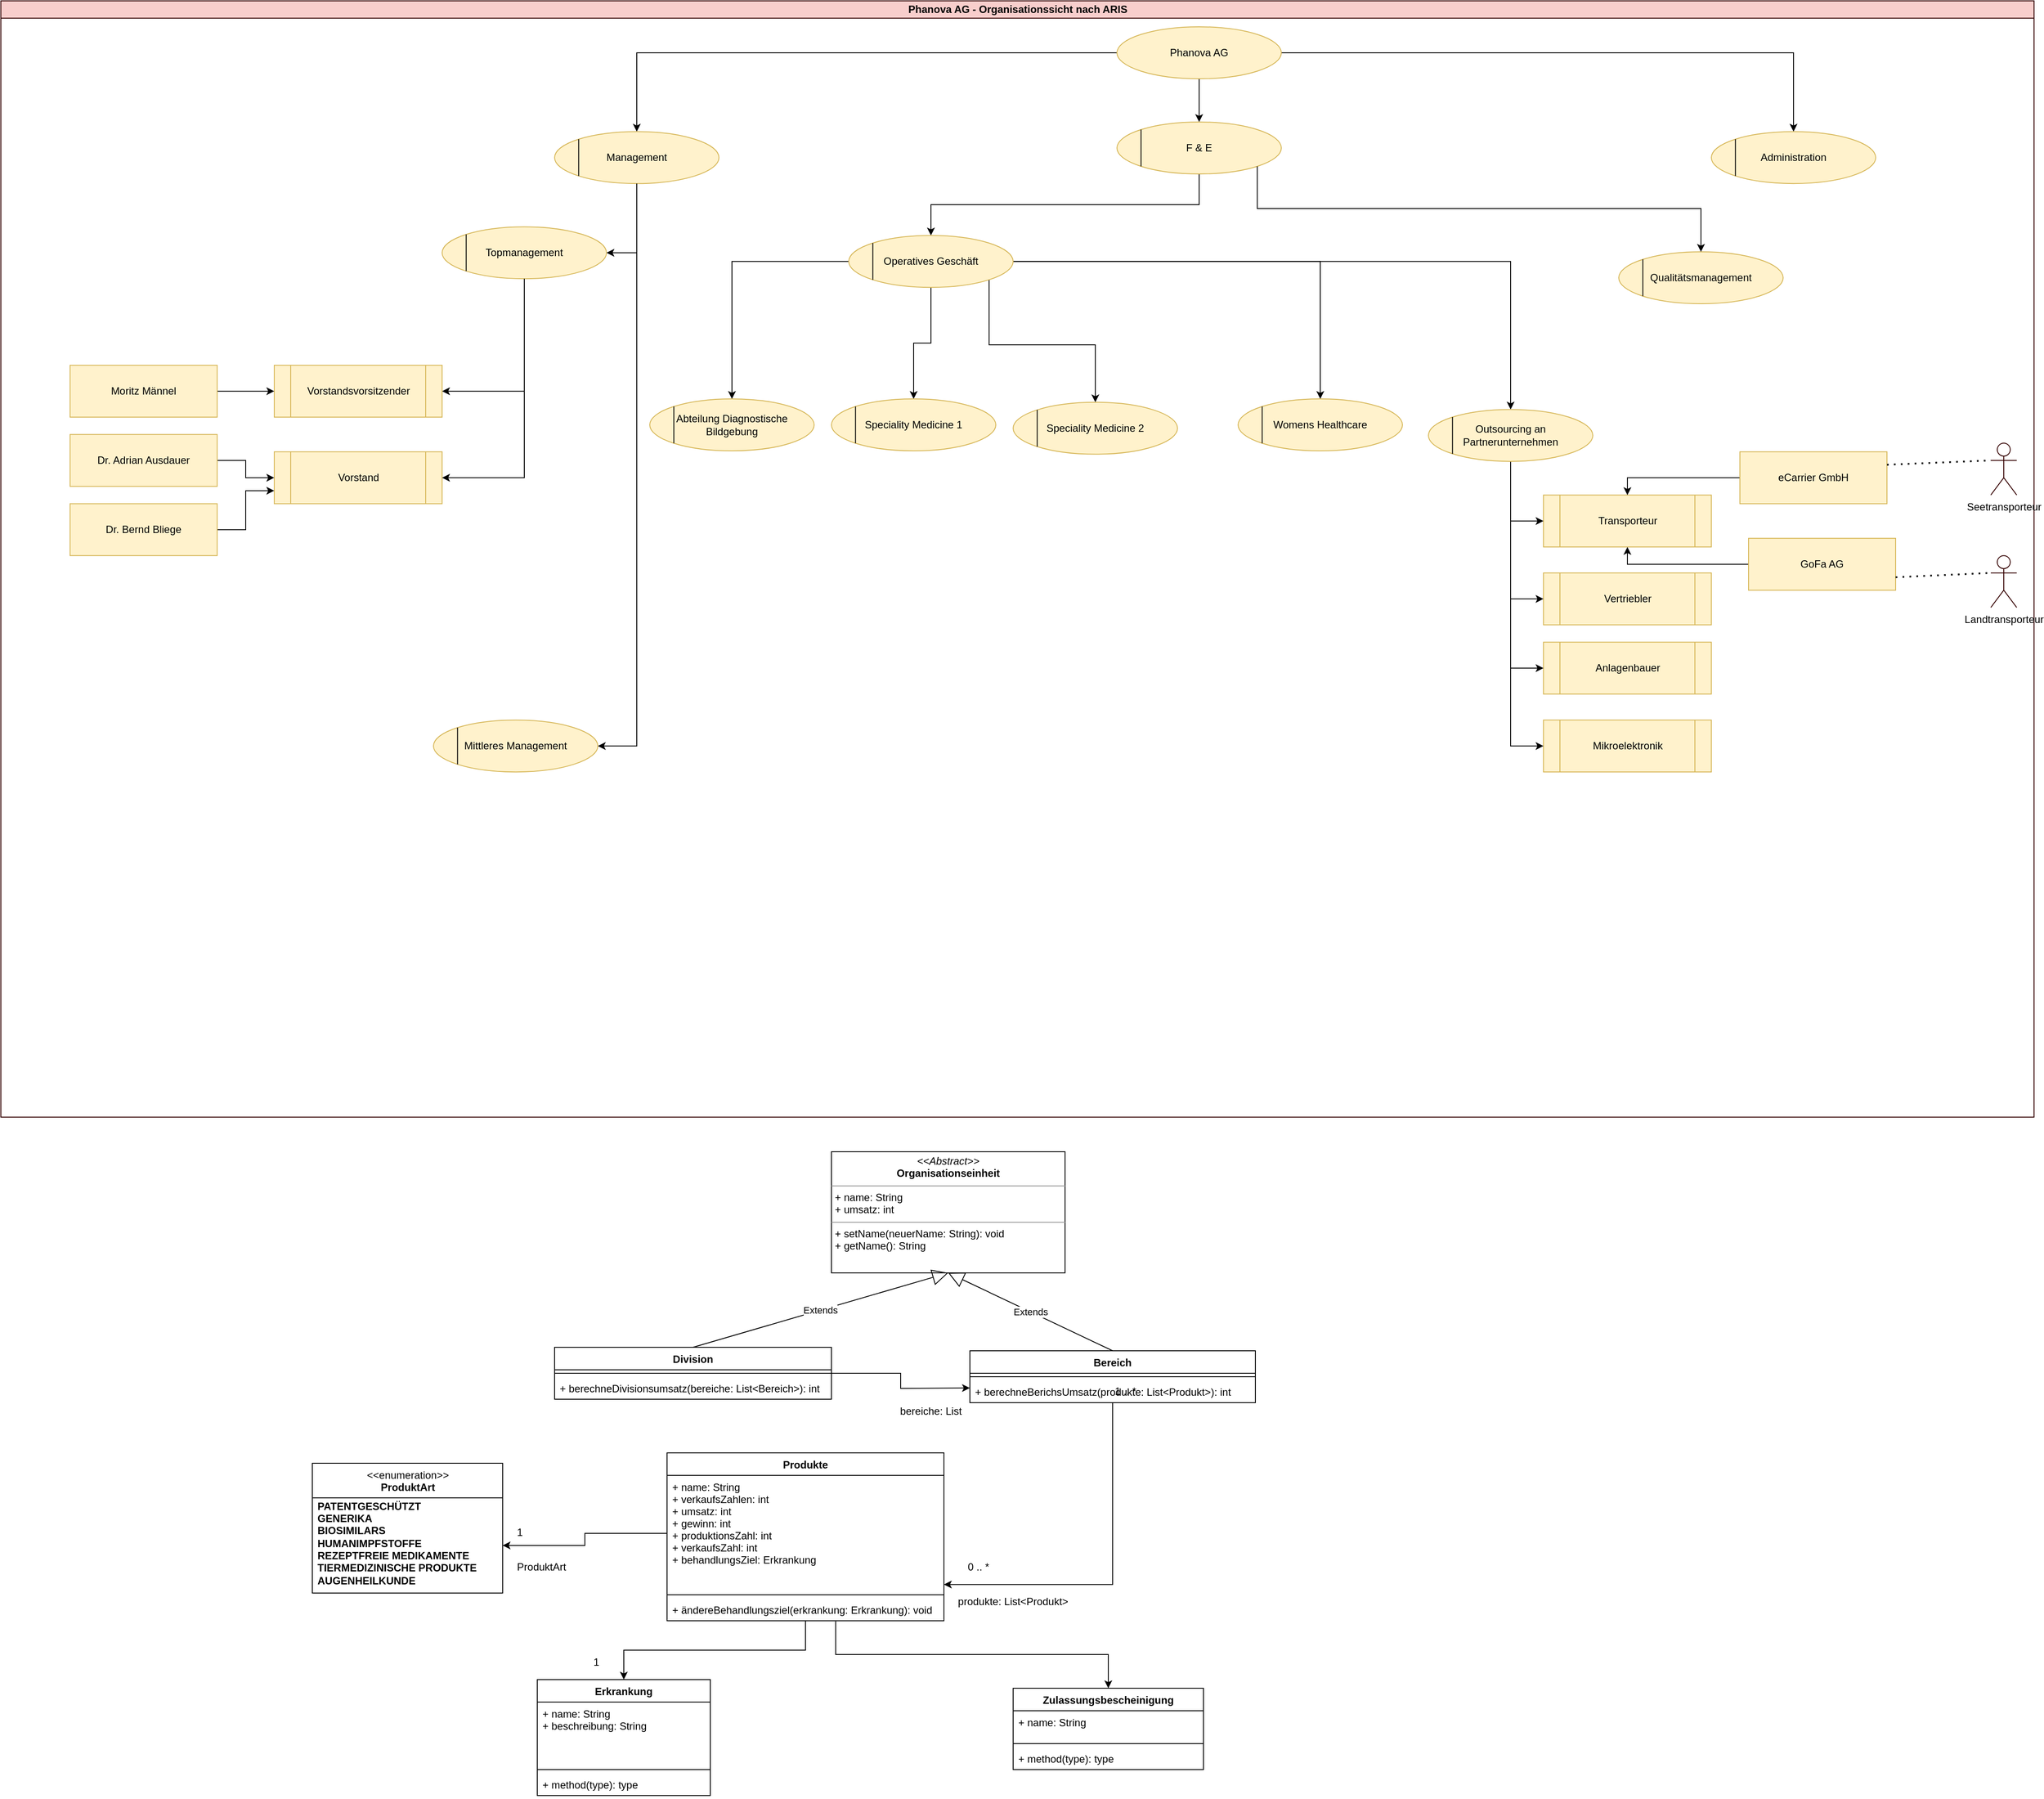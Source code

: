 <mxfile version="14.7.6" type="github" pages="3">
  <diagram id="prtHgNgQTEPvFCAcTncT" name="Page-1">
    <mxGraphModel dx="1946" dy="644" grid="1" gridSize="10" guides="0" tooltips="1" connect="1" arrows="1" fold="1" page="1" pageScale="1" pageWidth="827" pageHeight="1169" math="0" shadow="0">
      <root>
        <mxCell id="0" />
        <mxCell id="1" parent="0" />
        <mxCell id="N2iKn8VOF-II6vIwSYb8-1" value="Phanova AG - Organisationssicht nach ARIS" style="swimlane;html=1;startSize=20;horizontal=1;containerType=tree;glass=0;fillColor=#f8cecc;strokeColor=#330000;" parent="1" vertex="1">
          <mxGeometry x="-580" y="400" width="2350" height="1290" as="geometry" />
        </mxCell>
        <mxCell id="N2iKn8VOF-II6vIwSYb8-38" style="edgeStyle=orthogonalEdgeStyle;rounded=0;orthogonalLoop=1;jettySize=auto;html=1;exitX=0;exitY=0.5;exitDx=0;exitDy=0;" parent="N2iKn8VOF-II6vIwSYb8-1" source="N2iKn8VOF-II6vIwSYb8-9" target="N2iKn8VOF-II6vIwSYb8-36" edge="1">
          <mxGeometry relative="1" as="geometry">
            <mxPoint x="899" y="71.1" as="sourcePoint" />
          </mxGeometry>
        </mxCell>
        <mxCell id="N2iKn8VOF-II6vIwSYb8-40" style="edgeStyle=orthogonalEdgeStyle;rounded=0;orthogonalLoop=1;jettySize=auto;html=1;exitX=1;exitY=0.5;exitDx=0;exitDy=0;" parent="N2iKn8VOF-II6vIwSYb8-1" source="N2iKn8VOF-II6vIwSYb8-9" target="N2iKn8VOF-II6vIwSYb8-32" edge="1">
          <mxGeometry relative="1" as="geometry">
            <mxPoint x="1089.0" y="71.1" as="sourcePoint" />
          </mxGeometry>
        </mxCell>
        <mxCell id="N2iKn8VOF-II6vIwSYb8-144" style="edgeStyle=orthogonalEdgeStyle;rounded=0;orthogonalLoop=1;jettySize=auto;html=1;entryX=0.5;entryY=0;entryDx=0;entryDy=0;" parent="N2iKn8VOF-II6vIwSYb8-1" source="N2iKn8VOF-II6vIwSYb8-9" target="N2iKn8VOF-II6vIwSYb8-34" edge="1">
          <mxGeometry relative="1" as="geometry" />
        </mxCell>
        <mxCell id="N2iKn8VOF-II6vIwSYb8-9" value="Phanova AG" style="ellipse;whiteSpace=wrap;html=1;fillColor=#fff2cc;strokeColor=#d6b656;" parent="N2iKn8VOF-II6vIwSYb8-1" vertex="1">
          <mxGeometry x="1290" y="30" width="190" height="60" as="geometry" />
        </mxCell>
        <mxCell id="N2iKn8VOF-II6vIwSYb8-10" value="" style="endArrow=none;html=1;exitX=0;exitY=1;exitDx=0;exitDy=0;" parent="N2iKn8VOF-II6vIwSYb8-1" edge="1">
          <mxGeometry width="50" height="50" relative="1" as="geometry">
            <mxPoint x="926.474" y="92.202" as="sourcePoint" />
            <mxPoint x="927" y="92.1" as="targetPoint" />
          </mxGeometry>
        </mxCell>
        <mxCell id="N2iKn8VOF-II6vIwSYb8-97" style="edgeStyle=orthogonalEdgeStyle;rounded=0;orthogonalLoop=1;jettySize=auto;html=1;entryX=1;entryY=0.5;entryDx=0;entryDy=0;" parent="N2iKn8VOF-II6vIwSYb8-1" source="N2iKn8VOF-II6vIwSYb8-36" target="N2iKn8VOF-II6vIwSYb8-92" edge="1">
          <mxGeometry relative="1" as="geometry" />
        </mxCell>
        <mxCell id="N2iKn8VOF-II6vIwSYb8-104" style="edgeStyle=orthogonalEdgeStyle;rounded=0;orthogonalLoop=1;jettySize=auto;html=1;entryX=1;entryY=0.5;entryDx=0;entryDy=0;exitX=0.5;exitY=1;exitDx=0;exitDy=0;" parent="N2iKn8VOF-II6vIwSYb8-1" source="N2iKn8VOF-II6vIwSYb8-92" target="N2iKn8VOF-II6vIwSYb8-135" edge="1">
          <mxGeometry relative="1" as="geometry">
            <mxPoint x="560" y="451.1" as="targetPoint" />
            <Array as="points">
              <mxPoint x="605" y="451.1" />
            </Array>
          </mxGeometry>
        </mxCell>
        <mxCell id="N2iKn8VOF-II6vIwSYb8-36" value="Management" style="ellipse;whiteSpace=wrap;html=1;fillColor=#fff2cc;strokeColor=#d6b656;" parent="N2iKn8VOF-II6vIwSYb8-1" vertex="1">
          <mxGeometry x="640" y="151.1" width="190" height="60" as="geometry" />
        </mxCell>
        <mxCell id="N2iKn8VOF-II6vIwSYb8-37" value="" style="endArrow=none;html=1;entryX=0;entryY=0;entryDx=0;entryDy=0;exitX=0;exitY=1;exitDx=0;exitDy=0;" parent="N2iKn8VOF-II6vIwSYb8-1" source="N2iKn8VOF-II6vIwSYb8-36" target="N2iKn8VOF-II6vIwSYb8-36" edge="1">
          <mxGeometry width="50" height="50" relative="1" as="geometry">
            <mxPoint x="631" y="-263.9" as="sourcePoint" />
            <mxPoint x="681" y="-313.9" as="targetPoint" />
          </mxGeometry>
        </mxCell>
        <mxCell id="N2iKn8VOF-II6vIwSYb8-32" value="Administration" style="ellipse;whiteSpace=wrap;html=1;fillColor=#fff2cc;strokeColor=#d6b656;" parent="N2iKn8VOF-II6vIwSYb8-1" vertex="1">
          <mxGeometry x="1977" y="151.1" width="190" height="60" as="geometry" />
        </mxCell>
        <mxCell id="N2iKn8VOF-II6vIwSYb8-33" value="" style="endArrow=none;html=1;entryX=0;entryY=0;entryDx=0;entryDy=0;exitX=0;exitY=1;exitDx=0;exitDy=0;" parent="N2iKn8VOF-II6vIwSYb8-1" source="N2iKn8VOF-II6vIwSYb8-32" target="N2iKn8VOF-II6vIwSYb8-32" edge="1">
          <mxGeometry width="50" height="50" relative="1" as="geometry">
            <mxPoint x="990" y="-323.9" as="sourcePoint" />
            <mxPoint x="1040" y="-373.9" as="targetPoint" />
          </mxGeometry>
        </mxCell>
        <mxCell id="N2iKn8VOF-II6vIwSYb8-51" style="edgeStyle=orthogonalEdgeStyle;rounded=0;orthogonalLoop=1;jettySize=auto;html=1;exitX=0.5;exitY=1;exitDx=0;exitDy=0;entryX=0.5;entryY=0;entryDx=0;entryDy=0;" parent="N2iKn8VOF-II6vIwSYb8-1" source="N2iKn8VOF-II6vIwSYb8-34" target="N2iKn8VOF-II6vIwSYb8-46" edge="1">
          <mxGeometry relative="1" as="geometry" />
        </mxCell>
        <mxCell id="N2iKn8VOF-II6vIwSYb8-57" style="edgeStyle=orthogonalEdgeStyle;rounded=0;orthogonalLoop=1;jettySize=auto;html=1;entryX=0.5;entryY=0;entryDx=0;entryDy=0;exitX=1;exitY=0.5;exitDx=0;exitDy=0;" parent="N2iKn8VOF-II6vIwSYb8-1" source="N2iKn8VOF-II6vIwSYb8-46" target="N2iKn8VOF-II6vIwSYb8-54" edge="1">
          <mxGeometry relative="1" as="geometry" />
        </mxCell>
        <mxCell id="N2iKn8VOF-II6vIwSYb8-64" style="edgeStyle=orthogonalEdgeStyle;rounded=0;orthogonalLoop=1;jettySize=auto;html=1;entryX=0.5;entryY=0;entryDx=0;entryDy=0;" parent="N2iKn8VOF-II6vIwSYb8-1" source="N2iKn8VOF-II6vIwSYb8-46" target="N2iKn8VOF-II6vIwSYb8-59" edge="1">
          <mxGeometry relative="1" as="geometry" />
        </mxCell>
        <mxCell id="N2iKn8VOF-II6vIwSYb8-65" style="edgeStyle=orthogonalEdgeStyle;rounded=0;orthogonalLoop=1;jettySize=auto;html=1;entryX=0.5;entryY=0;entryDx=0;entryDy=0;" parent="N2iKn8VOF-II6vIwSYb8-1" source="N2iKn8VOF-II6vIwSYb8-46" target="N2iKn8VOF-II6vIwSYb8-62" edge="1">
          <mxGeometry relative="1" as="geometry" />
        </mxCell>
        <mxCell id="N2iKn8VOF-II6vIwSYb8-69" style="edgeStyle=orthogonalEdgeStyle;rounded=0;orthogonalLoop=1;jettySize=auto;html=1;entryX=0.5;entryY=0;entryDx=0;entryDy=0;exitX=1;exitY=1;exitDx=0;exitDy=0;" parent="N2iKn8VOF-II6vIwSYb8-1" source="N2iKn8VOF-II6vIwSYb8-46" target="N2iKn8VOF-II6vIwSYb8-67" edge="1">
          <mxGeometry relative="1" as="geometry" />
        </mxCell>
        <mxCell id="N2iKn8VOF-II6vIwSYb8-73" style="edgeStyle=orthogonalEdgeStyle;rounded=0;orthogonalLoop=1;jettySize=auto;html=1;entryX=0.5;entryY=0;entryDx=0;entryDy=0;" parent="N2iKn8VOF-II6vIwSYb8-1" source="N2iKn8VOF-II6vIwSYb8-46" target="N2iKn8VOF-II6vIwSYb8-71" edge="1">
          <mxGeometry relative="1" as="geometry" />
        </mxCell>
        <mxCell id="N2iKn8VOF-II6vIwSYb8-91" value="" style="group" parent="N2iKn8VOF-II6vIwSYb8-1" vertex="1" connectable="0">
          <mxGeometry x="510" y="261.1" width="190" height="60" as="geometry" />
        </mxCell>
        <mxCell id="N2iKn8VOF-II6vIwSYb8-92" value="Topmanagement" style="ellipse;whiteSpace=wrap;html=1;fillColor=#fff2cc;strokeColor=#d6b656;" parent="N2iKn8VOF-II6vIwSYb8-91" vertex="1">
          <mxGeometry width="190" height="60" as="geometry" />
        </mxCell>
        <mxCell id="N2iKn8VOF-II6vIwSYb8-93" value="" style="endArrow=none;html=1;entryX=0;entryY=0;entryDx=0;entryDy=0;exitX=0;exitY=1;exitDx=0;exitDy=0;" parent="N2iKn8VOF-II6vIwSYb8-91" source="N2iKn8VOF-II6vIwSYb8-92" target="N2iKn8VOF-II6vIwSYb8-92" edge="1">
          <mxGeometry width="50" height="50" relative="1" as="geometry">
            <mxPoint x="101" y="-465" as="sourcePoint" />
            <mxPoint x="151" y="-515" as="targetPoint" />
          </mxGeometry>
        </mxCell>
        <mxCell id="N2iKn8VOF-II6vIwSYb8-98" style="edgeStyle=orthogonalEdgeStyle;rounded=0;orthogonalLoop=1;jettySize=auto;html=1;entryX=1;entryY=0.5;entryDx=0;entryDy=0;" parent="N2iKn8VOF-II6vIwSYb8-1" source="N2iKn8VOF-II6vIwSYb8-36" target="N2iKn8VOF-II6vIwSYb8-95" edge="1">
          <mxGeometry relative="1" as="geometry">
            <mxPoint x="735" y="391.1" as="targetPoint" />
          </mxGeometry>
        </mxCell>
        <mxCell id="N2iKn8VOF-II6vIwSYb8-46" value="Operatives Geschäft" style="ellipse;whiteSpace=wrap;html=1;fillColor=#fff2cc;strokeColor=#d6b656;" parent="N2iKn8VOF-II6vIwSYb8-1" vertex="1">
          <mxGeometry x="980" y="271.1" width="190" height="60" as="geometry" />
        </mxCell>
        <mxCell id="N2iKn8VOF-II6vIwSYb8-47" value="" style="endArrow=none;html=1;entryX=0;entryY=0;entryDx=0;entryDy=0;exitX=0;exitY=1;exitDx=0;exitDy=0;" parent="N2iKn8VOF-II6vIwSYb8-1" source="N2iKn8VOF-II6vIwSYb8-46" target="N2iKn8VOF-II6vIwSYb8-46" edge="1">
          <mxGeometry width="50" height="50" relative="1" as="geometry">
            <mxPoint x="1041" y="-153.9" as="sourcePoint" />
            <mxPoint x="1091" y="-203.9" as="targetPoint" />
          </mxGeometry>
        </mxCell>
        <mxCell id="N2iKn8VOF-II6vIwSYb8-94" value="" style="group" parent="N2iKn8VOF-II6vIwSYb8-1" vertex="1" connectable="0">
          <mxGeometry x="500" y="831.1" width="190" height="60" as="geometry" />
        </mxCell>
        <mxCell id="N2iKn8VOF-II6vIwSYb8-95" value="Mittleres Management" style="ellipse;whiteSpace=wrap;html=1;fillColor=#fff2cc;strokeColor=#d6b656;" parent="N2iKn8VOF-II6vIwSYb8-94" vertex="1">
          <mxGeometry width="190" height="60" as="geometry" />
        </mxCell>
        <mxCell id="N2iKn8VOF-II6vIwSYb8-96" value="" style="endArrow=none;html=1;entryX=0;entryY=0;entryDx=0;entryDy=0;exitX=0;exitY=1;exitDx=0;exitDy=0;" parent="N2iKn8VOF-II6vIwSYb8-94" source="N2iKn8VOF-II6vIwSYb8-95" target="N2iKn8VOF-II6vIwSYb8-95" edge="1">
          <mxGeometry width="50" height="50" relative="1" as="geometry">
            <mxPoint x="101" y="-465" as="sourcePoint" />
            <mxPoint x="151" y="-515" as="targetPoint" />
          </mxGeometry>
        </mxCell>
        <mxCell id="N2iKn8VOF-II6vIwSYb8-135" value="Vorstandsvorsitzender" style="shape=process;whiteSpace=wrap;html=1;backgroundOutline=1;strokeColor=#d6b656;fillColor=#fff2cc;" parent="N2iKn8VOF-II6vIwSYb8-1" vertex="1">
          <mxGeometry x="316" y="421.1" width="194" height="60" as="geometry" />
        </mxCell>
        <mxCell id="N2iKn8VOF-II6vIwSYb8-136" value="Vorstand" style="shape=process;whiteSpace=wrap;html=1;backgroundOutline=1;strokeColor=#d6b656;fillColor=#fff2cc;" parent="N2iKn8VOF-II6vIwSYb8-1" vertex="1">
          <mxGeometry x="316" y="521.1" width="194" height="60" as="geometry" />
        </mxCell>
        <mxCell id="N2iKn8VOF-II6vIwSYb8-137" style="edgeStyle=orthogonalEdgeStyle;rounded=0;orthogonalLoop=1;jettySize=auto;html=1;entryX=1;entryY=0.5;entryDx=0;entryDy=0;" parent="N2iKn8VOF-II6vIwSYb8-1" source="N2iKn8VOF-II6vIwSYb8-92" target="N2iKn8VOF-II6vIwSYb8-136" edge="1">
          <mxGeometry relative="1" as="geometry" />
        </mxCell>
        <mxCell id="N2iKn8VOF-II6vIwSYb8-61" value="" style="group" parent="N2iKn8VOF-II6vIwSYb8-1" vertex="1" connectable="0">
          <mxGeometry x="960" y="460" width="190" height="60" as="geometry" />
        </mxCell>
        <mxCell id="N2iKn8VOF-II6vIwSYb8-62" value="Speciality Medicine 1" style="ellipse;whiteSpace=wrap;html=1;fillColor=#fff2cc;strokeColor=#d6b656;" parent="N2iKn8VOF-II6vIwSYb8-61" vertex="1">
          <mxGeometry width="190" height="60" as="geometry" />
        </mxCell>
        <mxCell id="N2iKn8VOF-II6vIwSYb8-63" value="" style="endArrow=none;html=1;entryX=0;entryY=0;entryDx=0;entryDy=0;exitX=0;exitY=1;exitDx=0;exitDy=0;" parent="N2iKn8VOF-II6vIwSYb8-61" source="N2iKn8VOF-II6vIwSYb8-62" target="N2iKn8VOF-II6vIwSYb8-62" edge="1">
          <mxGeometry width="50" height="50" relative="1" as="geometry">
            <mxPoint x="101" y="-465" as="sourcePoint" />
            <mxPoint x="151" y="-515" as="targetPoint" />
          </mxGeometry>
        </mxCell>
        <mxCell id="N2iKn8VOF-II6vIwSYb8-58" value="" style="group" parent="N2iKn8VOF-II6vIwSYb8-1" vertex="1" connectable="0">
          <mxGeometry x="750" y="460" width="190" height="60" as="geometry" />
        </mxCell>
        <mxCell id="N2iKn8VOF-II6vIwSYb8-59" value="Abteilung Diagnostische Bildgebung" style="ellipse;whiteSpace=wrap;html=1;fillColor=#fff2cc;strokeColor=#d6b656;" parent="N2iKn8VOF-II6vIwSYb8-58" vertex="1">
          <mxGeometry width="190" height="60" as="geometry" />
        </mxCell>
        <mxCell id="N2iKn8VOF-II6vIwSYb8-60" value="" style="endArrow=none;html=1;entryX=0;entryY=0;entryDx=0;entryDy=0;exitX=0;exitY=1;exitDx=0;exitDy=0;" parent="N2iKn8VOF-II6vIwSYb8-58" source="N2iKn8VOF-II6vIwSYb8-59" target="N2iKn8VOF-II6vIwSYb8-59" edge="1">
          <mxGeometry width="50" height="50" relative="1" as="geometry">
            <mxPoint x="101" y="-465" as="sourcePoint" />
            <mxPoint x="151" y="-515" as="targetPoint" />
          </mxGeometry>
        </mxCell>
        <mxCell id="N2iKn8VOF-II6vIwSYb8-66" value="" style="group" parent="N2iKn8VOF-II6vIwSYb8-1" vertex="1" connectable="0">
          <mxGeometry x="1170" y="463.9" width="190" height="70" as="geometry" />
        </mxCell>
        <mxCell id="N2iKn8VOF-II6vIwSYb8-67" value="Speciality Medicine 2" style="ellipse;whiteSpace=wrap;html=1;fillColor=#fff2cc;strokeColor=#d6b656;" parent="N2iKn8VOF-II6vIwSYb8-66" vertex="1">
          <mxGeometry width="190" height="60" as="geometry" />
        </mxCell>
        <mxCell id="N2iKn8VOF-II6vIwSYb8-68" value="" style="endArrow=none;html=1;entryX=0;entryY=0;entryDx=0;entryDy=0;exitX=0;exitY=1;exitDx=0;exitDy=0;" parent="N2iKn8VOF-II6vIwSYb8-66" source="N2iKn8VOF-II6vIwSYb8-67" target="N2iKn8VOF-II6vIwSYb8-67" edge="1">
          <mxGeometry width="50" height="50" relative="1" as="geometry">
            <mxPoint x="101" y="-465" as="sourcePoint" />
            <mxPoint x="151" y="-515" as="targetPoint" />
          </mxGeometry>
        </mxCell>
        <mxCell id="N2iKn8VOF-II6vIwSYb8-70" value="" style="group" parent="N2iKn8VOF-II6vIwSYb8-1" vertex="1" connectable="0">
          <mxGeometry x="1430" y="460" width="190" height="60" as="geometry" />
        </mxCell>
        <mxCell id="N2iKn8VOF-II6vIwSYb8-71" value="Womens Healthcare" style="ellipse;whiteSpace=wrap;html=1;fillColor=#fff2cc;strokeColor=#d6b656;" parent="N2iKn8VOF-II6vIwSYb8-70" vertex="1">
          <mxGeometry width="190" height="60" as="geometry" />
        </mxCell>
        <mxCell id="N2iKn8VOF-II6vIwSYb8-72" value="" style="endArrow=none;html=1;entryX=0;entryY=0;entryDx=0;entryDy=0;exitX=0;exitY=1;exitDx=0;exitDy=0;" parent="N2iKn8VOF-II6vIwSYb8-70" source="N2iKn8VOF-II6vIwSYb8-71" target="N2iKn8VOF-II6vIwSYb8-71" edge="1">
          <mxGeometry width="50" height="50" relative="1" as="geometry">
            <mxPoint x="101" y="-465" as="sourcePoint" />
            <mxPoint x="151" y="-515" as="targetPoint" />
          </mxGeometry>
        </mxCell>
        <mxCell id="N2iKn8VOF-II6vIwSYb8-147" value="Transporteur" style="shape=process;whiteSpace=wrap;html=1;backgroundOutline=1;strokeColor=#d6b656;fillColor=#fff2cc;" parent="N2iKn8VOF-II6vIwSYb8-1" vertex="1">
          <mxGeometry x="1783" y="571.1" width="194" height="60" as="geometry" />
        </mxCell>
        <mxCell id="N2iKn8VOF-II6vIwSYb8-150" style="edgeStyle=orthogonalEdgeStyle;rounded=0;orthogonalLoop=1;jettySize=auto;html=1;entryX=0;entryY=0.5;entryDx=0;entryDy=0;" parent="N2iKn8VOF-II6vIwSYb8-1" source="N2iKn8VOF-II6vIwSYb8-54" target="N2iKn8VOF-II6vIwSYb8-147" edge="1">
          <mxGeometry relative="1" as="geometry" />
        </mxCell>
        <mxCell id="N2iKn8VOF-II6vIwSYb8-153" value="Anlagenbauer" style="shape=process;whiteSpace=wrap;html=1;backgroundOutline=1;strokeColor=#d6b656;fillColor=#fff2cc;" parent="N2iKn8VOF-II6vIwSYb8-1" vertex="1">
          <mxGeometry x="1783" y="741.1" width="194" height="60" as="geometry" />
        </mxCell>
        <mxCell id="N2iKn8VOF-II6vIwSYb8-152" value="Vertriebler" style="shape=process;whiteSpace=wrap;html=1;backgroundOutline=1;strokeColor=#d6b656;fillColor=#fff2cc;" parent="N2iKn8VOF-II6vIwSYb8-1" vertex="1">
          <mxGeometry x="1783" y="661.1" width="194" height="60" as="geometry" />
        </mxCell>
        <mxCell id="N2iKn8VOF-II6vIwSYb8-151" value="Mikroelektronik" style="shape=process;whiteSpace=wrap;html=1;backgroundOutline=1;strokeColor=#d6b656;fillColor=#fff2cc;" parent="N2iKn8VOF-II6vIwSYb8-1" vertex="1">
          <mxGeometry x="1783" y="831.1" width="194" height="60" as="geometry" />
        </mxCell>
        <mxCell id="N2iKn8VOF-II6vIwSYb8-155" style="edgeStyle=orthogonalEdgeStyle;rounded=0;orthogonalLoop=1;jettySize=auto;html=1;entryX=0.5;entryY=0;entryDx=0;entryDy=0;" parent="N2iKn8VOF-II6vIwSYb8-1" source="N2iKn8VOF-II6vIwSYb8-146" target="N2iKn8VOF-II6vIwSYb8-147" edge="1">
          <mxGeometry relative="1" as="geometry" />
        </mxCell>
        <mxCell id="N2iKn8VOF-II6vIwSYb8-146" value="eCarrier GmbH" style="rounded=0;whiteSpace=wrap;html=1;strokeColor=#d6b656;fillColor=#fff2cc;" parent="N2iKn8VOF-II6vIwSYb8-1" vertex="1">
          <mxGeometry x="2010" y="521.1" width="170" height="60" as="geometry" />
        </mxCell>
        <mxCell id="N2iKn8VOF-II6vIwSYb8-156" style="edgeStyle=orthogonalEdgeStyle;rounded=0;orthogonalLoop=1;jettySize=auto;html=1;entryX=0.5;entryY=1;entryDx=0;entryDy=0;" parent="N2iKn8VOF-II6vIwSYb8-1" source="N2iKn8VOF-II6vIwSYb8-154" target="N2iKn8VOF-II6vIwSYb8-147" edge="1">
          <mxGeometry relative="1" as="geometry" />
        </mxCell>
        <mxCell id="N2iKn8VOF-II6vIwSYb8-154" value="GoFa AG" style="rounded=0;whiteSpace=wrap;html=1;strokeColor=#d6b656;fillColor=#fff2cc;" parent="N2iKn8VOF-II6vIwSYb8-1" vertex="1">
          <mxGeometry x="2020" y="621.1" width="170" height="60" as="geometry" />
        </mxCell>
        <mxCell id="N2iKn8VOF-II6vIwSYb8-157" value="Seetransporteur&lt;span style=&quot;color: rgba(0 , 0 , 0 , 0) ; font-family: monospace ; font-size: 0px&quot;&gt;%3CmxGraphModel%3E%3Croot%3E%3CmxCell%20id%3D%220%22%2F%3E%3CmxCell%20id%3D%221%22%20parent%3D%220%22%2F%3E%3CmxCell%20id%3D%222%22%20value%3D%22Dr.%20Bernd%20Bliege%22%20style%3D%22rounded%3D0%3BwhiteSpace%3Dwrap%3Bhtml%3D1%3BstrokeColor%3D%23d6b656%3BfillColor%3D%23fff2cc%3B%22%20vertex%3D%221%22%20parent%3D%221%22%3E%3CmxGeometry%20x%3D%22860%22%20y%3D%221100%22%20width%3D%22170%22%20height%3D%2260%22%20as%3D%22geometry%22%2F%3E%3C%2FmxCell%3E%3C%2Froot%3E%3C%2FmxGraphModel%3E&lt;/span&gt;" style="shape=umlActor;verticalLabelPosition=bottom;verticalAlign=top;html=1;outlineConnect=0;strokeColor=#330000;" parent="N2iKn8VOF-II6vIwSYb8-1" vertex="1">
          <mxGeometry x="2300" y="511.1" width="30" height="60" as="geometry" />
        </mxCell>
        <mxCell id="N2iKn8VOF-II6vIwSYb8-158" value="Landtransporteur" style="shape=umlActor;verticalLabelPosition=bottom;verticalAlign=top;html=1;outlineConnect=0;strokeColor=#330000;" parent="N2iKn8VOF-II6vIwSYb8-1" vertex="1">
          <mxGeometry x="2300" y="641.1" width="30" height="60" as="geometry" />
        </mxCell>
        <mxCell id="N2iKn8VOF-II6vIwSYb8-161" value="" style="endArrow=none;dashed=1;html=1;dashPattern=1 3;strokeWidth=2;entryX=0;entryY=0.333;entryDx=0;entryDy=0;entryPerimeter=0;exitX=1;exitY=0.75;exitDx=0;exitDy=0;" parent="N2iKn8VOF-II6vIwSYb8-1" source="N2iKn8VOF-II6vIwSYb8-154" target="N2iKn8VOF-II6vIwSYb8-158" edge="1">
          <mxGeometry width="50" height="50" relative="1" as="geometry">
            <mxPoint x="1330" y="741.1" as="sourcePoint" />
            <mxPoint x="1380" y="691.1" as="targetPoint" />
          </mxGeometry>
        </mxCell>
        <mxCell id="N2iKn8VOF-II6vIwSYb8-160" value="" style="endArrow=none;dashed=1;html=1;dashPattern=1 3;strokeWidth=2;entryX=0;entryY=0.333;entryDx=0;entryDy=0;entryPerimeter=0;exitX=1;exitY=0.25;exitDx=0;exitDy=0;" parent="N2iKn8VOF-II6vIwSYb8-1" source="N2iKn8VOF-II6vIwSYb8-146" target="N2iKn8VOF-II6vIwSYb8-157" edge="1">
          <mxGeometry width="50" height="50" relative="1" as="geometry">
            <mxPoint x="1330" y="741.1" as="sourcePoint" />
            <mxPoint x="1380" y="691.1" as="targetPoint" />
          </mxGeometry>
        </mxCell>
        <mxCell id="N2iKn8VOF-II6vIwSYb8-162" style="edgeStyle=orthogonalEdgeStyle;rounded=0;orthogonalLoop=1;jettySize=auto;html=1;entryX=0;entryY=0.5;entryDx=0;entryDy=0;" parent="N2iKn8VOF-II6vIwSYb8-1" source="N2iKn8VOF-II6vIwSYb8-54" target="N2iKn8VOF-II6vIwSYb8-152" edge="1">
          <mxGeometry relative="1" as="geometry" />
        </mxCell>
        <mxCell id="N2iKn8VOF-II6vIwSYb8-163" style="edgeStyle=orthogonalEdgeStyle;rounded=0;orthogonalLoop=1;jettySize=auto;html=1;entryX=0;entryY=0.5;entryDx=0;entryDy=0;" parent="N2iKn8VOF-II6vIwSYb8-1" source="N2iKn8VOF-II6vIwSYb8-54" target="N2iKn8VOF-II6vIwSYb8-153" edge="1">
          <mxGeometry relative="1" as="geometry" />
        </mxCell>
        <mxCell id="N2iKn8VOF-II6vIwSYb8-164" style="edgeStyle=orthogonalEdgeStyle;rounded=0;orthogonalLoop=1;jettySize=auto;html=1;entryX=0;entryY=0.5;entryDx=0;entryDy=0;" parent="N2iKn8VOF-II6vIwSYb8-1" source="N2iKn8VOF-II6vIwSYb8-54" target="N2iKn8VOF-II6vIwSYb8-151" edge="1">
          <mxGeometry relative="1" as="geometry" />
        </mxCell>
        <mxCell id="N2iKn8VOF-II6vIwSYb8-53" value="" style="group" parent="N2iKn8VOF-II6vIwSYb8-1" vertex="1" connectable="0">
          <mxGeometry x="1650" y="472.2" width="190" height="60" as="geometry" />
        </mxCell>
        <mxCell id="N2iKn8VOF-II6vIwSYb8-54" value="Outsourcing an Partnerunternehmen" style="ellipse;whiteSpace=wrap;html=1;fillColor=#fff2cc;strokeColor=#d6b656;" parent="N2iKn8VOF-II6vIwSYb8-53" vertex="1">
          <mxGeometry width="190" height="60" as="geometry" />
        </mxCell>
        <mxCell id="N2iKn8VOF-II6vIwSYb8-55" value="" style="endArrow=none;html=1;entryX=0;entryY=0;entryDx=0;entryDy=0;exitX=0;exitY=1;exitDx=0;exitDy=0;" parent="N2iKn8VOF-II6vIwSYb8-53" source="N2iKn8VOF-II6vIwSYb8-54" target="N2iKn8VOF-II6vIwSYb8-54" edge="1">
          <mxGeometry width="50" height="50" relative="1" as="geometry">
            <mxPoint x="101" y="-465" as="sourcePoint" />
            <mxPoint x="151" y="-515" as="targetPoint" />
          </mxGeometry>
        </mxCell>
        <mxCell id="N2iKn8VOF-II6vIwSYb8-43" value="" style="group" parent="N2iKn8VOF-II6vIwSYb8-1" vertex="1" connectable="0">
          <mxGeometry x="1290" y="140" width="190" height="60" as="geometry" />
        </mxCell>
        <mxCell id="N2iKn8VOF-II6vIwSYb8-34" value="F &amp;amp; E" style="ellipse;whiteSpace=wrap;html=1;fillColor=#fff2cc;strokeColor=#d6b656;" parent="N2iKn8VOF-II6vIwSYb8-43" vertex="1">
          <mxGeometry width="190" height="60" as="geometry" />
        </mxCell>
        <mxCell id="N2iKn8VOF-II6vIwSYb8-35" value="" style="endArrow=none;html=1;entryX=0;entryY=0;entryDx=0;entryDy=0;exitX=0;exitY=1;exitDx=0;exitDy=0;" parent="N2iKn8VOF-II6vIwSYb8-43" source="N2iKn8VOF-II6vIwSYb8-34" target="N2iKn8VOF-II6vIwSYb8-34" edge="1">
          <mxGeometry width="50" height="50" relative="1" as="geometry">
            <mxPoint x="101" y="-465" as="sourcePoint" />
            <mxPoint x="151" y="-515" as="targetPoint" />
          </mxGeometry>
        </mxCell>
        <mxCell id="N2iKn8VOF-II6vIwSYb8-165" value="" style="group" parent="N2iKn8VOF-II6vIwSYb8-1" vertex="1" connectable="0">
          <mxGeometry x="1870" y="290.0" width="190" height="60" as="geometry" />
        </mxCell>
        <mxCell id="N2iKn8VOF-II6vIwSYb8-166" value="Qualitätsmanagement" style="ellipse;whiteSpace=wrap;html=1;fillColor=#fff2cc;strokeColor=#d6b656;" parent="N2iKn8VOF-II6vIwSYb8-165" vertex="1">
          <mxGeometry width="190" height="60" as="geometry" />
        </mxCell>
        <mxCell id="N2iKn8VOF-II6vIwSYb8-167" value="" style="endArrow=none;html=1;entryX=0;entryY=0;entryDx=0;entryDy=0;exitX=0;exitY=1;exitDx=0;exitDy=0;" parent="N2iKn8VOF-II6vIwSYb8-165" source="N2iKn8VOF-II6vIwSYb8-166" target="N2iKn8VOF-II6vIwSYb8-166" edge="1">
          <mxGeometry width="50" height="50" relative="1" as="geometry">
            <mxPoint x="101" y="-465" as="sourcePoint" />
            <mxPoint x="151" y="-515" as="targetPoint" />
          </mxGeometry>
        </mxCell>
        <mxCell id="N2iKn8VOF-II6vIwSYb8-168" style="edgeStyle=orthogonalEdgeStyle;rounded=0;orthogonalLoop=1;jettySize=auto;html=1;exitX=1;exitY=1;exitDx=0;exitDy=0;" parent="N2iKn8VOF-II6vIwSYb8-1" source="N2iKn8VOF-II6vIwSYb8-34" target="N2iKn8VOF-II6vIwSYb8-166" edge="1">
          <mxGeometry relative="1" as="geometry">
            <Array as="points">
              <mxPoint x="1452" y="240" />
              <mxPoint x="1965" y="240" />
            </Array>
          </mxGeometry>
        </mxCell>
        <mxCell id="N2iKn8VOF-II6vIwSYb8-139" style="edgeStyle=orthogonalEdgeStyle;rounded=0;orthogonalLoop=1;jettySize=auto;html=1;entryX=0;entryY=0.5;entryDx=0;entryDy=0;" parent="1" source="N2iKn8VOF-II6vIwSYb8-138" target="N2iKn8VOF-II6vIwSYb8-135" edge="1">
          <mxGeometry relative="1" as="geometry" />
        </mxCell>
        <mxCell id="N2iKn8VOF-II6vIwSYb8-138" value="Moritz Männel" style="rounded=0;whiteSpace=wrap;html=1;strokeColor=#d6b656;fillColor=#fff2cc;" parent="1" vertex="1">
          <mxGeometry x="-500" y="821.1" width="170" height="60" as="geometry" />
        </mxCell>
        <mxCell id="N2iKn8VOF-II6vIwSYb8-142" style="edgeStyle=orthogonalEdgeStyle;rounded=0;orthogonalLoop=1;jettySize=auto;html=1;entryX=0;entryY=0.5;entryDx=0;entryDy=0;" parent="1" source="N2iKn8VOF-II6vIwSYb8-140" target="N2iKn8VOF-II6vIwSYb8-136" edge="1">
          <mxGeometry relative="1" as="geometry" />
        </mxCell>
        <mxCell id="N2iKn8VOF-II6vIwSYb8-140" value="Dr. Adrian Ausdauer" style="rounded=0;whiteSpace=wrap;html=1;strokeColor=#d6b656;fillColor=#fff2cc;" parent="1" vertex="1">
          <mxGeometry x="-500" y="901.1" width="170" height="60" as="geometry" />
        </mxCell>
        <mxCell id="N2iKn8VOF-II6vIwSYb8-143" style="edgeStyle=orthogonalEdgeStyle;rounded=0;orthogonalLoop=1;jettySize=auto;html=1;entryX=0;entryY=0.75;entryDx=0;entryDy=0;" parent="1" source="N2iKn8VOF-II6vIwSYb8-141" target="N2iKn8VOF-II6vIwSYb8-136" edge="1">
          <mxGeometry relative="1" as="geometry" />
        </mxCell>
        <mxCell id="N2iKn8VOF-II6vIwSYb8-141" value="Dr. Bernd Bliege" style="rounded=0;whiteSpace=wrap;html=1;strokeColor=#d6b656;fillColor=#fff2cc;" parent="1" vertex="1">
          <mxGeometry x="-500" y="981.1" width="170" height="60" as="geometry" />
        </mxCell>
        <mxCell id="EbAKEhGTsCp8Tna9XVQz-1" style="edgeStyle=orthogonalEdgeStyle;rounded=0;orthogonalLoop=1;jettySize=auto;html=1;entryX=1;entryY=0.941;entryDx=0;entryDy=0;entryPerimeter=0;" edge="1" parent="1" source="EbAKEhGTsCp8Tna9XVQz-2" target="EbAKEhGTsCp8Tna9XVQz-30">
          <mxGeometry relative="1" as="geometry" />
        </mxCell>
        <mxCell id="EbAKEhGTsCp8Tna9XVQz-2" value="Bereich" style="swimlane;fontStyle=1;align=center;verticalAlign=top;childLayout=stackLayout;horizontal=1;startSize=26;horizontalStack=0;resizeParent=1;resizeParentMax=0;resizeLast=0;collapsible=1;marginBottom=0;" vertex="1" parent="1">
          <mxGeometry x="540" y="1960" width="330" height="60" as="geometry" />
        </mxCell>
        <mxCell id="EbAKEhGTsCp8Tna9XVQz-4" value="" style="line;strokeWidth=1;fillColor=none;align=left;verticalAlign=middle;spacingTop=-1;spacingLeft=3;spacingRight=3;rotatable=0;labelPosition=right;points=[];portConstraint=eastwest;" vertex="1" parent="EbAKEhGTsCp8Tna9XVQz-2">
          <mxGeometry y="26" width="330" height="8" as="geometry" />
        </mxCell>
        <mxCell id="EbAKEhGTsCp8Tna9XVQz-5" value="+ berechneBerichsUmsatz(produkte: List&lt;Produkt&gt;): int" style="text;strokeColor=none;fillColor=none;align=left;verticalAlign=top;spacingLeft=4;spacingRight=4;overflow=hidden;rotatable=0;points=[[0,0.5],[1,0.5]];portConstraint=eastwest;" vertex="1" parent="EbAKEhGTsCp8Tna9XVQz-2">
          <mxGeometry y="34" width="330" height="26" as="geometry" />
        </mxCell>
        <mxCell id="EbAKEhGTsCp8Tna9XVQz-6" value="Erkrankung" style="swimlane;fontStyle=1;align=center;verticalAlign=top;childLayout=stackLayout;horizontal=1;startSize=26;horizontalStack=0;resizeParent=1;resizeParentMax=0;resizeLast=0;collapsible=1;marginBottom=0;" vertex="1" parent="1">
          <mxGeometry x="40" y="2340" width="200" height="134" as="geometry" />
        </mxCell>
        <mxCell id="EbAKEhGTsCp8Tna9XVQz-7" value="+ name: String&#xa;+ beschreibung: String" style="text;strokeColor=none;fillColor=none;align=left;verticalAlign=top;spacingLeft=4;spacingRight=4;overflow=hidden;rotatable=0;points=[[0,0.5],[1,0.5]];portConstraint=eastwest;" vertex="1" parent="EbAKEhGTsCp8Tna9XVQz-6">
          <mxGeometry y="26" width="200" height="74" as="geometry" />
        </mxCell>
        <mxCell id="EbAKEhGTsCp8Tna9XVQz-8" value="" style="line;strokeWidth=1;fillColor=none;align=left;verticalAlign=middle;spacingTop=-1;spacingLeft=3;spacingRight=3;rotatable=0;labelPosition=right;points=[];portConstraint=eastwest;" vertex="1" parent="EbAKEhGTsCp8Tna9XVQz-6">
          <mxGeometry y="100" width="200" height="8" as="geometry" />
        </mxCell>
        <mxCell id="EbAKEhGTsCp8Tna9XVQz-9" value="+ method(type): type" style="text;strokeColor=none;fillColor=none;align=left;verticalAlign=top;spacingLeft=4;spacingRight=4;overflow=hidden;rotatable=0;points=[[0,0.5],[1,0.5]];portConstraint=eastwest;" vertex="1" parent="EbAKEhGTsCp8Tna9XVQz-6">
          <mxGeometry y="108" width="200" height="26" as="geometry" />
        </mxCell>
        <mxCell id="EbAKEhGTsCp8Tna9XVQz-10" value="0 .. *" style="text;html=1;strokeColor=none;fillColor=none;align=center;verticalAlign=middle;whiteSpace=wrap;rounded=0;" vertex="1" parent="1">
          <mxGeometry x="530" y="2200" width="40" height="20" as="geometry" />
        </mxCell>
        <mxCell id="EbAKEhGTsCp8Tna9XVQz-15" value="ProduktArt" style="text;html=1;strokeColor=none;fillColor=none;align=center;verticalAlign=middle;whiteSpace=wrap;rounded=0;" vertex="1" parent="1">
          <mxGeometry y="2200" width="90" height="20" as="geometry" />
        </mxCell>
        <mxCell id="EbAKEhGTsCp8Tna9XVQz-16" value="1 .. *" style="text;html=1;strokeColor=none;fillColor=none;align=center;verticalAlign=middle;whiteSpace=wrap;rounded=0;" vertex="1" parent="1">
          <mxGeometry x="700" y="1997" width="40" height="20" as="geometry" />
        </mxCell>
        <mxCell id="EbAKEhGTsCp8Tna9XVQz-17" style="edgeStyle=orthogonalEdgeStyle;rounded=0;orthogonalLoop=1;jettySize=auto;html=1;" edge="1" parent="1" source="EbAKEhGTsCp8Tna9XVQz-18">
          <mxGeometry relative="1" as="geometry">
            <mxPoint x="540" y="2003" as="targetPoint" />
          </mxGeometry>
        </mxCell>
        <mxCell id="EbAKEhGTsCp8Tna9XVQz-18" value="Division" style="swimlane;fontStyle=1;align=center;verticalAlign=top;childLayout=stackLayout;horizontal=1;startSize=26;horizontalStack=0;resizeParent=1;resizeParentMax=0;resizeLast=0;collapsible=1;marginBottom=0;" vertex="1" parent="1">
          <mxGeometry x="60" y="1956" width="320" height="60" as="geometry" />
        </mxCell>
        <mxCell id="EbAKEhGTsCp8Tna9XVQz-20" value="" style="line;strokeWidth=1;fillColor=none;align=left;verticalAlign=middle;spacingTop=-1;spacingLeft=3;spacingRight=3;rotatable=0;labelPosition=right;points=[];portConstraint=eastwest;" vertex="1" parent="EbAKEhGTsCp8Tna9XVQz-18">
          <mxGeometry y="26" width="320" height="8" as="geometry" />
        </mxCell>
        <mxCell id="EbAKEhGTsCp8Tna9XVQz-21" value="+ berechneDivisionsumsatz(bereiche: List&lt;Bereich&gt;): int" style="text;strokeColor=none;fillColor=none;align=left;verticalAlign=top;spacingLeft=4;spacingRight=4;overflow=hidden;rotatable=0;points=[[0,0.5],[1,0.5]];portConstraint=eastwest;" vertex="1" parent="EbAKEhGTsCp8Tna9XVQz-18">
          <mxGeometry y="34" width="320" height="26" as="geometry" />
        </mxCell>
        <mxCell id="EbAKEhGTsCp8Tna9XVQz-22" value="&lt;p style=&quot;margin: 0px ; margin-top: 4px ; text-align: center&quot;&gt;&lt;i&gt;&amp;lt;&amp;lt;Abstract&amp;gt;&amp;gt;&lt;/i&gt;&lt;br&gt;&lt;b&gt;Organisationseinheit&lt;/b&gt;&lt;/p&gt;&lt;hr size=&quot;1&quot;&gt;&lt;p style=&quot;margin: 0px ; margin-left: 4px&quot;&gt;+ name: String&lt;br&gt;+ umsatz: int&lt;/p&gt;&lt;hr size=&quot;1&quot;&gt;&lt;p style=&quot;margin: 0px ; margin-left: 4px&quot;&gt;+ setName(neuerName: String): void&lt;br&gt;+ getName(): String&lt;/p&gt;" style="verticalAlign=top;align=left;overflow=fill;fontSize=12;fontFamily=Helvetica;html=1;" vertex="1" parent="1">
          <mxGeometry x="380" y="1730" width="270" height="140" as="geometry" />
        </mxCell>
        <mxCell id="EbAKEhGTsCp8Tna9XVQz-23" value="Extends" style="endArrow=block;endSize=16;endFill=0;html=1;entryX=0.5;entryY=1;entryDx=0;entryDy=0;exitX=0.5;exitY=0;exitDx=0;exitDy=0;" edge="1" parent="1" source="EbAKEhGTsCp8Tna9XVQz-18" target="EbAKEhGTsCp8Tna9XVQz-22">
          <mxGeometry width="160" relative="1" as="geometry">
            <mxPoint x="320" y="1970" as="sourcePoint" />
            <mxPoint x="480" y="1970" as="targetPoint" />
          </mxGeometry>
        </mxCell>
        <mxCell id="EbAKEhGTsCp8Tna9XVQz-24" value="Extends" style="endArrow=block;endSize=16;endFill=0;html=1;exitX=0.5;exitY=0;exitDx=0;exitDy=0;entryX=0.5;entryY=1;entryDx=0;entryDy=0;" edge="1" parent="1" source="EbAKEhGTsCp8Tna9XVQz-2" target="EbAKEhGTsCp8Tna9XVQz-22">
          <mxGeometry width="160" relative="1" as="geometry">
            <mxPoint x="330" y="1980" as="sourcePoint" />
            <mxPoint x="530" y="1870" as="targetPoint" />
          </mxGeometry>
        </mxCell>
        <mxCell id="EbAKEhGTsCp8Tna9XVQz-26" value="bereiche: List" style="text;html=1;strokeColor=none;fillColor=none;align=center;verticalAlign=middle;whiteSpace=wrap;rounded=0;" vertex="1" parent="1">
          <mxGeometry x="440" y="2020" width="110" height="20" as="geometry" />
        </mxCell>
        <mxCell id="EbAKEhGTsCp8Tna9XVQz-27" style="edgeStyle=orthogonalEdgeStyle;rounded=0;orthogonalLoop=1;jettySize=auto;html=1;entryX=0.5;entryY=0;entryDx=0;entryDy=0;" edge="1" parent="1" source="EbAKEhGTsCp8Tna9XVQz-29" target="EbAKEhGTsCp8Tna9XVQz-6">
          <mxGeometry relative="1" as="geometry" />
        </mxCell>
        <mxCell id="EbAKEhGTsCp8Tna9XVQz-28" style="edgeStyle=orthogonalEdgeStyle;rounded=0;orthogonalLoop=1;jettySize=auto;html=1;exitX=0.609;exitY=1.026;exitDx=0;exitDy=0;exitPerimeter=0;" edge="1" parent="1" source="EbAKEhGTsCp8Tna9XVQz-32" target="EbAKEhGTsCp8Tna9XVQz-33">
          <mxGeometry relative="1" as="geometry" />
        </mxCell>
        <mxCell id="EbAKEhGTsCp8Tna9XVQz-29" value="Produkte" style="swimlane;fontStyle=1;align=center;verticalAlign=top;childLayout=stackLayout;horizontal=1;startSize=26;horizontalStack=0;resizeParent=1;resizeParentMax=0;resizeLast=0;collapsible=1;marginBottom=0;" vertex="1" parent="1">
          <mxGeometry x="190" y="2078" width="320" height="194" as="geometry" />
        </mxCell>
        <mxCell id="EbAKEhGTsCp8Tna9XVQz-30" value="+ name: String&#xa;+ verkaufsZahlen: int&#xa;+ umsatz: int&#xa;+ gewinn: int&#xa;+ produktionsZahl: int&#xa;+ verkaufsZahl: int&#xa;+ behandlungsZiel: Erkrankung" style="text;strokeColor=none;fillColor=none;align=left;verticalAlign=top;spacingLeft=4;spacingRight=4;overflow=hidden;rotatable=0;points=[[0,0.5],[1,0.5]];portConstraint=eastwest;" vertex="1" parent="EbAKEhGTsCp8Tna9XVQz-29">
          <mxGeometry y="26" width="320" height="134" as="geometry" />
        </mxCell>
        <mxCell id="EbAKEhGTsCp8Tna9XVQz-31" value="" style="line;strokeWidth=1;fillColor=none;align=left;verticalAlign=middle;spacingTop=-1;spacingLeft=3;spacingRight=3;rotatable=0;labelPosition=right;points=[];portConstraint=eastwest;" vertex="1" parent="EbAKEhGTsCp8Tna9XVQz-29">
          <mxGeometry y="160" width="320" height="8" as="geometry" />
        </mxCell>
        <mxCell id="EbAKEhGTsCp8Tna9XVQz-32" value="+ ändereBehandlungsziel(erkrankung: Erkrankung): void" style="text;strokeColor=none;fillColor=none;align=left;verticalAlign=top;spacingLeft=4;spacingRight=4;overflow=hidden;rotatable=0;points=[[0,0.5],[1,0.5]];portConstraint=eastwest;" vertex="1" parent="EbAKEhGTsCp8Tna9XVQz-29">
          <mxGeometry y="168" width="320" height="26" as="geometry" />
        </mxCell>
        <mxCell id="EbAKEhGTsCp8Tna9XVQz-33" value="Zulassungsbescheinigung" style="swimlane;fontStyle=1;align=center;verticalAlign=top;childLayout=stackLayout;horizontal=1;startSize=26;horizontalStack=0;resizeParent=1;resizeParentMax=0;resizeLast=0;collapsible=1;marginBottom=0;" vertex="1" parent="1">
          <mxGeometry x="590" y="2350" width="220" height="94" as="geometry" />
        </mxCell>
        <mxCell id="EbAKEhGTsCp8Tna9XVQz-34" value="+ name: String" style="text;strokeColor=none;fillColor=none;align=left;verticalAlign=top;spacingLeft=4;spacingRight=4;overflow=hidden;rotatable=0;points=[[0,0.5],[1,0.5]];portConstraint=eastwest;" vertex="1" parent="EbAKEhGTsCp8Tna9XVQz-33">
          <mxGeometry y="26" width="220" height="34" as="geometry" />
        </mxCell>
        <mxCell id="EbAKEhGTsCp8Tna9XVQz-35" value="" style="line;strokeWidth=1;fillColor=none;align=left;verticalAlign=middle;spacingTop=-1;spacingLeft=3;spacingRight=3;rotatable=0;labelPosition=right;points=[];portConstraint=eastwest;" vertex="1" parent="EbAKEhGTsCp8Tna9XVQz-33">
          <mxGeometry y="60" width="220" height="8" as="geometry" />
        </mxCell>
        <mxCell id="EbAKEhGTsCp8Tna9XVQz-36" value="+ method(type): type" style="text;strokeColor=none;fillColor=none;align=left;verticalAlign=top;spacingLeft=4;spacingRight=4;overflow=hidden;rotatable=0;points=[[0,0.5],[1,0.5]];portConstraint=eastwest;" vertex="1" parent="EbAKEhGTsCp8Tna9XVQz-33">
          <mxGeometry y="68" width="220" height="26" as="geometry" />
        </mxCell>
        <mxCell id="EbAKEhGTsCp8Tna9XVQz-37" value="1&amp;nbsp;" style="text;html=1;strokeColor=none;fillColor=none;align=center;verticalAlign=middle;whiteSpace=wrap;rounded=0;" vertex="1" parent="1">
          <mxGeometry x="90" y="2310" width="40" height="20" as="geometry" />
        </mxCell>
        <mxCell id="EbAKEhGTsCp8Tna9XVQz-38" value="produkte: List&amp;lt;Produkt&amp;gt;" style="text;html=1;strokeColor=none;fillColor=none;align=center;verticalAlign=middle;whiteSpace=wrap;rounded=0;" vertex="1" parent="1">
          <mxGeometry x="510" y="2240" width="160" height="20" as="geometry" />
        </mxCell>
        <mxCell id="EbAKEhGTsCp8Tna9XVQz-39" value="&amp;lt;&amp;lt;enumeration&amp;gt;&amp;gt;&lt;br&gt;&lt;b&gt;ProduktArt&lt;/b&gt;" style="swimlane;fontStyle=0;align=center;verticalAlign=top;childLayout=stackLayout;horizontal=1;startSize=40;horizontalStack=0;resizeParent=1;resizeParentMax=0;resizeLast=0;collapsible=0;marginBottom=0;html=1;" vertex="1" parent="1">
          <mxGeometry x="-220" y="2090" width="220" height="150" as="geometry" />
        </mxCell>
        <mxCell id="EbAKEhGTsCp8Tna9XVQz-40" value="&lt;b style=&quot;text-align: center&quot;&gt;PATENTGESCHÜTZT&lt;br&gt;GENERIKA&lt;br&gt;BIOSIMILARS&lt;br&gt;HUMANIMPFSTOFFE&lt;br&gt;REZEPTFREIE MEDIKAMENTE&lt;br&gt;TIERMEDIZINISCHE PRODUKTE&lt;br&gt;AUGENHEILKUNDE&lt;br&gt;&lt;br&gt;&lt;/b&gt;" style="text;html=1;strokeColor=none;fillColor=none;align=left;verticalAlign=middle;spacingLeft=4;spacingRight=4;overflow=hidden;rotatable=0;points=[[0,0.5],[1,0.5]];portConstraint=eastwest;" vertex="1" parent="EbAKEhGTsCp8Tna9XVQz-39">
          <mxGeometry y="40" width="220" height="110" as="geometry" />
        </mxCell>
        <mxCell id="EbAKEhGTsCp8Tna9XVQz-41" value="1" style="text;html=1;strokeColor=none;fillColor=none;align=center;verticalAlign=middle;whiteSpace=wrap;rounded=0;" vertex="1" parent="1">
          <mxGeometry y="2160" width="40" height="20" as="geometry" />
        </mxCell>
        <mxCell id="EbAKEhGTsCp8Tna9XVQz-42" style="edgeStyle=orthogonalEdgeStyle;rounded=0;orthogonalLoop=1;jettySize=auto;html=1;entryX=1;entryY=0.5;entryDx=0;entryDy=0;" edge="1" parent="1" source="EbAKEhGTsCp8Tna9XVQz-30" target="EbAKEhGTsCp8Tna9XVQz-40">
          <mxGeometry relative="1" as="geometry" />
        </mxCell>
      </root>
    </mxGraphModel>
  </diagram>
  <diagram id="SDJRdZ60kerOV4P1klfD" name="Page-2">
    <mxGraphModel dx="2391" dy="874" grid="1" gridSize="10" guides="1" tooltips="1" connect="1" arrows="1" fold="1" page="1" pageScale="1" pageWidth="827" pageHeight="1169" math="0" shadow="0">
      <root>
        <mxCell id="tjBGpb0U95Es2snVHwbC-0" />
        <mxCell id="tjBGpb0U95Es2snVHwbC-1" parent="tjBGpb0U95Es2snVHwbC-0" />
        <mxCell id="tjBGpb0U95Es2snVHwbC-5" style="edgeStyle=orthogonalEdgeStyle;rounded=0;orthogonalLoop=1;jettySize=auto;html=1;" edge="1" parent="tjBGpb0U95Es2snVHwbC-1" source="tjBGpb0U95Es2snVHwbC-2" target="tjBGpb0U95Es2snVHwbC-8">
          <mxGeometry relative="1" as="geometry">
            <mxPoint x="230" y="145" as="targetPoint" />
          </mxGeometry>
        </mxCell>
        <mxCell id="tjBGpb0U95Es2snVHwbC-19" style="edgeStyle=orthogonalEdgeStyle;rounded=0;orthogonalLoop=1;jettySize=auto;html=1;" edge="1" parent="tjBGpb0U95Es2snVHwbC-1" source="tjBGpb0U95Es2snVHwbC-2" target="tjBGpb0U95Es2snVHwbC-20">
          <mxGeometry relative="1" as="geometry">
            <mxPoint x="550" y="290" as="targetPoint" />
          </mxGeometry>
        </mxCell>
        <mxCell id="tjBGpb0U95Es2snVHwbC-22" style="edgeStyle=orthogonalEdgeStyle;rounded=0;orthogonalLoop=1;jettySize=auto;html=1;entryX=0.5;entryY=0;entryDx=0;entryDy=0;" edge="1" parent="tjBGpb0U95Es2snVHwbC-1" source="tjBGpb0U95Es2snVHwbC-2" target="tjBGpb0U95Es2snVHwbC-21">
          <mxGeometry relative="1" as="geometry" />
        </mxCell>
        <mxCell id="tjBGpb0U95Es2snVHwbC-24" style="edgeStyle=orthogonalEdgeStyle;rounded=0;orthogonalLoop=1;jettySize=auto;html=1;entryX=0.5;entryY=0;entryDx=0;entryDy=0;" edge="1" parent="tjBGpb0U95Es2snVHwbC-1" source="tjBGpb0U95Es2snVHwbC-2" target="tjBGpb0U95Es2snVHwbC-23">
          <mxGeometry relative="1" as="geometry">
            <mxPoint x="600" y="250" as="targetPoint" />
            <Array as="points">
              <mxPoint x="395" y="180" />
              <mxPoint x="605" y="180" />
            </Array>
          </mxGeometry>
        </mxCell>
        <mxCell id="tjBGpb0U95Es2snVHwbC-26" style="edgeStyle=orthogonalEdgeStyle;rounded=0;orthogonalLoop=1;jettySize=auto;html=1;entryX=0.5;entryY=0;entryDx=0;entryDy=0;" edge="1" parent="tjBGpb0U95Es2snVHwbC-1" source="tjBGpb0U95Es2snVHwbC-2" target="tjBGpb0U95Es2snVHwbC-25">
          <mxGeometry relative="1" as="geometry">
            <Array as="points">
              <mxPoint x="395" y="180" />
              <mxPoint x="755" y="180" />
            </Array>
          </mxGeometry>
        </mxCell>
        <mxCell id="tjBGpb0U95Es2snVHwbC-28" style="edgeStyle=orthogonalEdgeStyle;rounded=0;orthogonalLoop=1;jettySize=auto;html=1;entryX=0.5;entryY=0;entryDx=0;entryDy=0;" edge="1" parent="tjBGpb0U95Es2snVHwbC-1" source="tjBGpb0U95Es2snVHwbC-2" target="tjBGpb0U95Es2snVHwbC-27">
          <mxGeometry relative="1" as="geometry">
            <Array as="points">
              <mxPoint x="395" y="180" />
              <mxPoint x="905" y="180" />
            </Array>
          </mxGeometry>
        </mxCell>
        <mxCell id="tjBGpb0U95Es2snVHwbC-41" style="edgeStyle=orthogonalEdgeStyle;rounded=0;orthogonalLoop=1;jettySize=auto;html=1;" edge="1" parent="tjBGpb0U95Es2snVHwbC-1" source="tjBGpb0U95Es2snVHwbC-2" target="tjBGpb0U95Es2snVHwbC-42">
          <mxGeometry relative="1" as="geometry">
            <mxPoint x="670" y="140" as="targetPoint" />
          </mxGeometry>
        </mxCell>
        <mxCell id="tjBGpb0U95Es2snVHwbC-2" value="Unternehmensleitung" style="rounded=0;whiteSpace=wrap;html=1;" vertex="1" parent="tjBGpb0U95Es2snVHwbC-1">
          <mxGeometry x="340" y="130" width="110" height="30" as="geometry" />
        </mxCell>
        <mxCell id="tjBGpb0U95Es2snVHwbC-14" style="edgeStyle=orthogonalEdgeStyle;rounded=0;orthogonalLoop=1;jettySize=auto;html=1;entryX=0.5;entryY=0;entryDx=0;entryDy=0;" edge="1" parent="tjBGpb0U95Es2snVHwbC-1" source="tjBGpb0U95Es2snVHwbC-3" target="tjBGpb0U95Es2snVHwbC-4">
          <mxGeometry relative="1" as="geometry" />
        </mxCell>
        <mxCell id="tjBGpb0U95Es2snVHwbC-3" value="VR - Präsident (Rolle)" style="rounded=1;whiteSpace=wrap;html=1;" vertex="1" parent="tjBGpb0U95Es2snVHwbC-1">
          <mxGeometry x="-330" y="290" width="120" height="60" as="geometry" />
        </mxCell>
        <mxCell id="tjBGpb0U95Es2snVHwbC-4" value="Jörg Reinhardt (Person)" style="rounded=1;whiteSpace=wrap;html=1;" vertex="1" parent="tjBGpb0U95Es2snVHwbC-1">
          <mxGeometry x="-330" y="420" width="120" height="60" as="geometry" />
        </mxCell>
        <mxCell id="tjBGpb0U95Es2snVHwbC-11" style="edgeStyle=orthogonalEdgeStyle;rounded=0;orthogonalLoop=1;jettySize=auto;html=1;" edge="1" parent="tjBGpb0U95Es2snVHwbC-1" source="tjBGpb0U95Es2snVHwbC-8" target="tjBGpb0U95Es2snVHwbC-10">
          <mxGeometry relative="1" as="geometry" />
        </mxCell>
        <mxCell id="tjBGpb0U95Es2snVHwbC-15" style="edgeStyle=orthogonalEdgeStyle;rounded=0;orthogonalLoop=1;jettySize=auto;html=1;" edge="1" parent="tjBGpb0U95Es2snVHwbC-1" source="tjBGpb0U95Es2snVHwbC-8" target="tjBGpb0U95Es2snVHwbC-16">
          <mxGeometry relative="1" as="geometry">
            <mxPoint x="100" y="620" as="targetPoint" />
            <Array as="points">
              <mxPoint x="160" y="540" />
              <mxPoint x="-60" y="540" />
            </Array>
          </mxGeometry>
        </mxCell>
        <mxCell id="tjBGpb0U95Es2snVHwbC-39" style="edgeStyle=orthogonalEdgeStyle;rounded=0;orthogonalLoop=1;jettySize=auto;html=1;" edge="1" parent="tjBGpb0U95Es2snVHwbC-1" source="tjBGpb0U95Es2snVHwbC-8" target="tjBGpb0U95Es2snVHwbC-40">
          <mxGeometry relative="1" as="geometry">
            <mxPoint x="50" y="750" as="targetPoint" />
            <Array as="points">
              <mxPoint x="160" y="750" />
            </Array>
          </mxGeometry>
        </mxCell>
        <mxCell id="tjBGpb0U95Es2snVHwbC-8" value="Verwaltung" style="rounded=1;whiteSpace=wrap;html=1;" vertex="1" parent="tjBGpb0U95Es2snVHwbC-1">
          <mxGeometry x="110" y="420" width="120" height="60" as="geometry" />
        </mxCell>
        <mxCell id="tjBGpb0U95Es2snVHwbC-13" style="edgeStyle=orthogonalEdgeStyle;rounded=0;orthogonalLoop=1;jettySize=auto;html=1;entryX=1;entryY=0.5;entryDx=0;entryDy=0;" edge="1" parent="tjBGpb0U95Es2snVHwbC-1" source="tjBGpb0U95Es2snVHwbC-10" target="tjBGpb0U95Es2snVHwbC-4">
          <mxGeometry relative="1" as="geometry" />
        </mxCell>
        <mxCell id="tjBGpb0U95Es2snVHwbC-10" value="Verwaltungsrat (Stelle)" style="rounded=1;whiteSpace=wrap;html=1;" vertex="1" parent="tjBGpb0U95Es2snVHwbC-1">
          <mxGeometry x="-140" y="420" width="120" height="60" as="geometry" />
        </mxCell>
        <mxCell id="tjBGpb0U95Es2snVHwbC-18" style="edgeStyle=orthogonalEdgeStyle;rounded=0;orthogonalLoop=1;jettySize=auto;html=1;" edge="1" parent="tjBGpb0U95Es2snVHwbC-1" source="tjBGpb0U95Es2snVHwbC-16" target="tjBGpb0U95Es2snVHwbC-17">
          <mxGeometry relative="1" as="geometry" />
        </mxCell>
        <mxCell id="tjBGpb0U95Es2snVHwbC-16" value="CEO&lt;br&gt;(Stelle)" style="rounded=1;whiteSpace=wrap;html=1;" vertex="1" parent="tjBGpb0U95Es2snVHwbC-1">
          <mxGeometry x="-140" y="585" width="120" height="60" as="geometry" />
        </mxCell>
        <mxCell id="tjBGpb0U95Es2snVHwbC-17" value="Jörg Reinhardt (Person)" style="rounded=1;whiteSpace=wrap;html=1;" vertex="1" parent="tjBGpb0U95Es2snVHwbC-1">
          <mxGeometry x="-330" y="585" width="120" height="60" as="geometry" />
        </mxCell>
        <mxCell id="tjBGpb0U95Es2snVHwbC-29" style="edgeStyle=orthogonalEdgeStyle;rounded=0;orthogonalLoop=1;jettySize=auto;html=1;startArrow=none;" edge="1" parent="tjBGpb0U95Es2snVHwbC-1" source="tjBGpb0U95Es2snVHwbC-43">
          <mxGeometry relative="1" as="geometry">
            <mxPoint x="430" y="380" as="targetPoint" />
            <Array as="points">
              <mxPoint x="295" y="380" />
            </Array>
          </mxGeometry>
        </mxCell>
        <mxCell id="tjBGpb0U95Es2snVHwbC-33" style="edgeStyle=orthogonalEdgeStyle;rounded=0;orthogonalLoop=1;jettySize=auto;html=1;" edge="1" parent="tjBGpb0U95Es2snVHwbC-1" source="tjBGpb0U95Es2snVHwbC-20">
          <mxGeometry relative="1" as="geometry">
            <mxPoint x="400" y="500" as="targetPoint" />
            <Array as="points">
              <mxPoint x="295" y="500" />
            </Array>
          </mxGeometry>
        </mxCell>
        <mxCell id="tjBGpb0U95Es2snVHwbC-35" style="edgeStyle=orthogonalEdgeStyle;rounded=0;orthogonalLoop=1;jettySize=auto;html=1;" edge="1" parent="tjBGpb0U95Es2snVHwbC-1" source="tjBGpb0U95Es2snVHwbC-20">
          <mxGeometry relative="1" as="geometry">
            <mxPoint x="400" y="660" as="targetPoint" />
            <Array as="points">
              <mxPoint x="295" y="660" />
            </Array>
          </mxGeometry>
        </mxCell>
        <mxCell id="tjBGpb0U95Es2snVHwbC-37" style="edgeStyle=orthogonalEdgeStyle;rounded=0;orthogonalLoop=1;jettySize=auto;html=1;" edge="1" parent="tjBGpb0U95Es2snVHwbC-1" source="tjBGpb0U95Es2snVHwbC-20">
          <mxGeometry relative="1" as="geometry">
            <mxPoint x="390" y="830" as="targetPoint" />
            <Array as="points">
              <mxPoint x="295" y="830" />
            </Array>
          </mxGeometry>
        </mxCell>
        <mxCell id="tjBGpb0U95Es2snVHwbC-45" style="edgeStyle=orthogonalEdgeStyle;rounded=0;orthogonalLoop=1;jettySize=auto;html=1;" edge="1" parent="tjBGpb0U95Es2snVHwbC-1" source="tjBGpb0U95Es2snVHwbC-20" target="tjBGpb0U95Es2snVHwbC-46">
          <mxGeometry relative="1" as="geometry">
            <mxPoint x="20" y="270" as="targetPoint" />
          </mxGeometry>
        </mxCell>
        <mxCell id="tjBGpb0U95Es2snVHwbC-20" value="Novartis Pharma&lt;br&gt;" style="rounded=0;whiteSpace=wrap;html=1;" vertex="1" parent="tjBGpb0U95Es2snVHwbC-1">
          <mxGeometry x="230" y="260" width="130" height="40" as="geometry" />
        </mxCell>
        <mxCell id="tjBGpb0U95Es2snVHwbC-21" value="Zandoz" style="rounded=0;whiteSpace=wrap;html=1;" vertex="1" parent="tjBGpb0U95Es2snVHwbC-1">
          <mxGeometry x="380" y="260" width="130" height="40" as="geometry" />
        </mxCell>
        <mxCell id="tjBGpb0U95Es2snVHwbC-23" value="Novartis Vaccine" style="rounded=0;whiteSpace=wrap;html=1;" vertex="1" parent="tjBGpb0U95Es2snVHwbC-1">
          <mxGeometry x="540" y="260" width="130" height="40" as="geometry" />
        </mxCell>
        <mxCell id="tjBGpb0U95Es2snVHwbC-25" value="Novartis Consumer Health" style="rounded=0;whiteSpace=wrap;html=1;" vertex="1" parent="tjBGpb0U95Es2snVHwbC-1">
          <mxGeometry x="690" y="260" width="130" height="40" as="geometry" />
        </mxCell>
        <mxCell id="tjBGpb0U95Es2snVHwbC-27" value="Falcon Pharma" style="rounded=0;whiteSpace=wrap;html=1;" vertex="1" parent="tjBGpb0U95Es2snVHwbC-1">
          <mxGeometry x="840" y="260" width="130" height="40" as="geometry" />
        </mxCell>
        <mxCell id="tjBGpb0U95Es2snVHwbC-40" value="Rotkreut ZG&lt;br&gt;(Hauptverwaltungsstandort)" style="rounded=0;whiteSpace=wrap;html=1;" vertex="1" parent="tjBGpb0U95Es2snVHwbC-1">
          <mxGeometry x="-70" y="720" width="180" height="60" as="geometry" />
        </mxCell>
        <mxCell id="tjBGpb0U95Es2snVHwbC-42" value="Hauptsitz Basel&lt;br&gt;()Standort" style="rounded=0;whiteSpace=wrap;html=1;" vertex="1" parent="tjBGpb0U95Es2snVHwbC-1">
          <mxGeometry x="610" y="110" width="120" height="60" as="geometry" />
        </mxCell>
        <mxCell id="tjBGpb0U95Es2snVHwbC-43" value="Patentgeschützte Arznei" style="rounded=0;whiteSpace=wrap;html=1;" vertex="1" parent="tjBGpb0U95Es2snVHwbC-1">
          <mxGeometry x="335" y="350" width="120" height="60" as="geometry" />
        </mxCell>
        <mxCell id="tjBGpb0U95Es2snVHwbC-46" value="Standorte (Europa)" style="rounded=0;whiteSpace=wrap;html=1;" vertex="1" parent="tjBGpb0U95Es2snVHwbC-1">
          <mxGeometry x="-40" y="240" width="120" height="60" as="geometry" />
        </mxCell>
      </root>
    </mxGraphModel>
  </diagram>
  <diagram id="E8Jx6nEF6rD2iBak7PVK" name="ER-Novartis">
    <mxGraphModel dx="782" dy="437" grid="1" gridSize="10" guides="1" tooltips="1" connect="1" arrows="1" fold="1" page="1" pageScale="1" pageWidth="827" pageHeight="1169" math="0" shadow="0">
      <root>
        <mxCell id="oqvTlS9bVFuxblwTlavO-0" />
        <mxCell id="oqvTlS9bVFuxblwTlavO-1" parent="oqvTlS9bVFuxblwTlavO-0" />
        <mxCell id="oqvTlS9bVFuxblwTlavO-2" value="Niederlassung" style="whiteSpace=wrap;html=1;align=center;" vertex="1" parent="oqvTlS9bVFuxblwTlavO-1">
          <mxGeometry x="330" y="330" width="100" height="40" as="geometry" />
        </mxCell>
        <mxCell id="oqvTlS9bVFuxblwTlavO-3" value="Vorgesetzter" style="whiteSpace=wrap;html=1;align=center;" vertex="1" parent="oqvTlS9bVFuxblwTlavO-1">
          <mxGeometry x="110" y="60" width="100" height="40" as="geometry" />
        </mxCell>
        <mxCell id="oqvTlS9bVFuxblwTlavO-4" value="Produkt (Produkttyp(rezeptfrei oder pflichtig), Behandlungsziel, Zulassungsgenehmigung)" style="whiteSpace=wrap;html=1;align=center;" vertex="1" parent="oqvTlS9bVFuxblwTlavO-1">
          <mxGeometry x="510" y="300" width="160" height="70" as="geometry" />
        </mxCell>
        <mxCell id="oqvTlS9bVFuxblwTlavO-5" value="Mitarbeiter (Personalnummer, Vorname, Nachname, Stelle (FK))" style="whiteSpace=wrap;html=1;align=center;" vertex="1" parent="oqvTlS9bVFuxblwTlavO-1">
          <mxGeometry x="40" y="150" width="170" height="60" as="geometry" />
        </mxCell>
        <mxCell id="oqvTlS9bVFuxblwTlavO-7" value="Organisationseinheit" style="rounded=0;whiteSpace=wrap;html=1;" vertex="1" parent="oqvTlS9bVFuxblwTlavO-1">
          <mxGeometry x="30" y="230" width="120" height="40" as="geometry" />
        </mxCell>
        <mxCell id="oqvTlS9bVFuxblwTlavO-8" value="Division (Hauptsitz)" style="rounded=0;whiteSpace=wrap;html=1;" vertex="1" parent="oqvTlS9bVFuxblwTlavO-1">
          <mxGeometry x="465" y="160" width="120" height="40" as="geometry" />
        </mxCell>
        <mxCell id="oqvTlS9bVFuxblwTlavO-9" value="Sparte" style="rounded=0;whiteSpace=wrap;html=1;" vertex="1" parent="oqvTlS9bVFuxblwTlavO-1">
          <mxGeometry x="460" y="240" width="130" height="40" as="geometry" />
        </mxCell>
        <mxCell id="oqvTlS9bVFuxblwTlavO-10" value="Pipeline" style="rounded=0;whiteSpace=wrap;html=1;" vertex="1" parent="oqvTlS9bVFuxblwTlavO-1">
          <mxGeometry x="660" y="160" width="100" height="40" as="geometry" />
        </mxCell>
        <mxCell id="oqvTlS9bVFuxblwTlavO-11" value="Marktsegment" style="rounded=0;whiteSpace=wrap;html=1;" vertex="1" parent="oqvTlS9bVFuxblwTlavO-1">
          <mxGeometry x="460" y="30" width="140" height="30" as="geometry" />
        </mxCell>
        <mxCell id="oqvTlS9bVFuxblwTlavO-12" value="Patent&lt;br&gt;(Ablaufdatum)" style="rounded=0;whiteSpace=wrap;html=1;" vertex="1" parent="oqvTlS9bVFuxblwTlavO-1">
          <mxGeometry x="140" y="360" width="120" height="60" as="geometry" />
        </mxCell>
      </root>
    </mxGraphModel>
  </diagram>
</mxfile>
